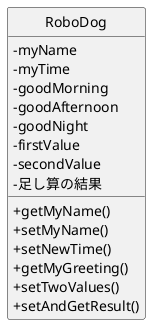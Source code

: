 @startuml Robodogクラス図
skinparam classAttributeIconSize 0
hide circle
 
class RoboDog {
-myName
-myTime
-goodMorning
-goodAfternoon
-goodNight
-firstValue
-secondValue
-足し算の結果
 
+getMyName()
+setMyName()
+setNewTime()
+getMyGreeting()
+setTwoValues()
+setAndGetResult()
}
 
@enduml